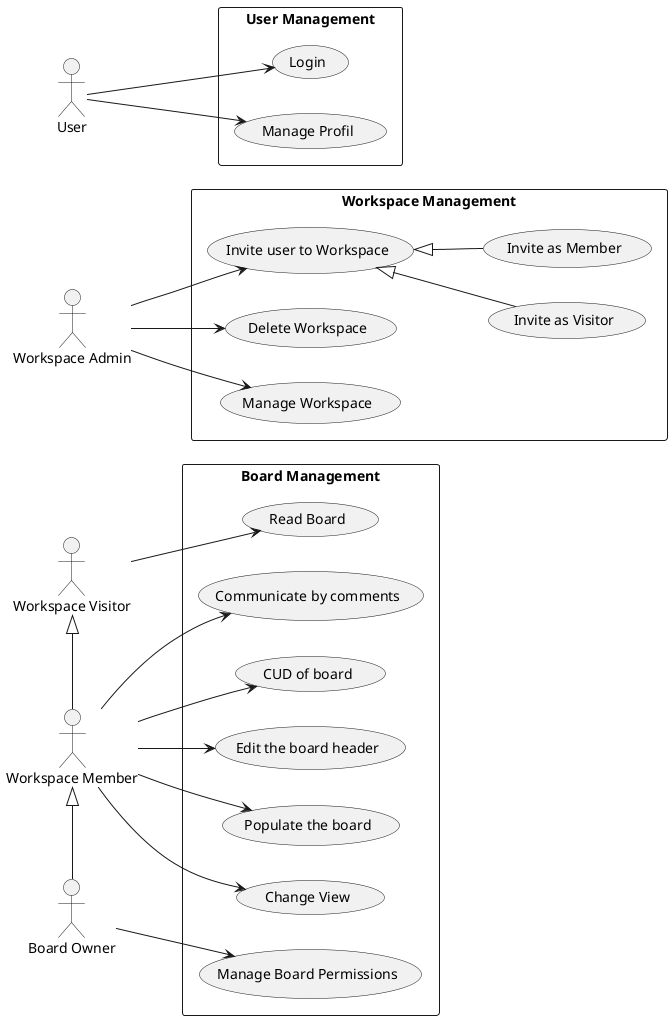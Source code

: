 @startuml
left to right direction

actor "Workspace Admin" as WorkspaceAdmin
actor User
actor "Workspace Member" as WorkspaceMember
actor "Board Owner" as BoardOwner
actor "Workspace Visitor" as WorkspaceVisitor

rectangle "User Management" {
  usecase "Login" as UC112
  usecase "Manage Profil" as UC113
}
User --> UC112
User --> UC113

rectangle "Workspace Management" as Workspace_Management{
  usecase "Invite user to Workspace" as UC107
  usecase "Delete Workspace" as UC108
  usecase "Invite as Visitor" as UC114
  usecase "Invite as Member" as UC115
  usecase "Manage Workspace" as UC110
}
WorkspaceAdmin --> UC108
WorkspaceAdmin --> UC107
WorkspaceAdmin --> UC110
UC107 <|-- UC114
UC107 <|-- UC115

rectangle "Board Management" as Boad_Management{
  usecase "CUD of board" as UC101
  usecase "Edit the board header" as UC102
  usecase "Populate the board" as UC103
  usecase "Change View" as UC104
  usecase "Communicate by comments" as UC105
  usecase "Manage Board Permissions" as UC106
  usecase "Read Board" as UC116
}
WorkspaceMember <|-right- BoardOwner
WorkspaceVisitor <|-right- WorkspaceMember
WorkspaceMember --> UC101
WorkspaceMember --> UC103
WorkspaceMember --> UC102
WorkspaceMember --> UC104
WorkspaceMember --> UC105
BoardOwner --> UC106
WorkspaceVisitor --> UC116

@enduml